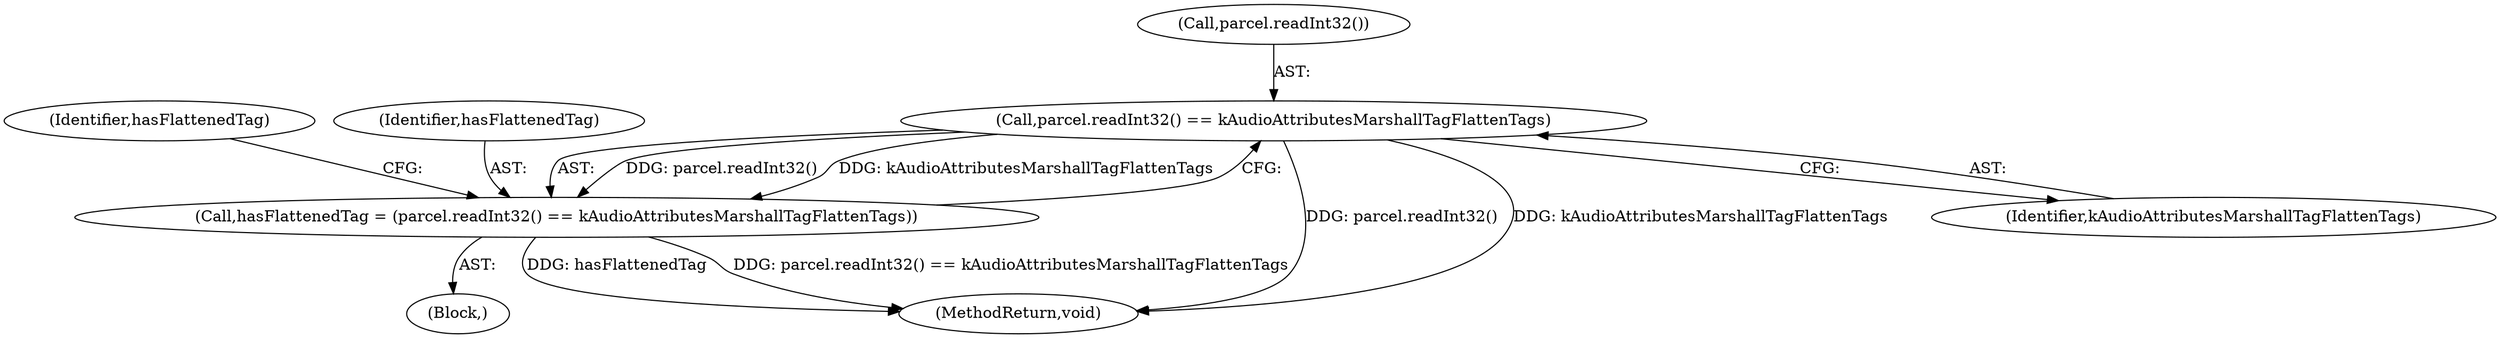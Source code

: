 digraph "0_Android_3944c65637dfed14a5a895685edfa4bacaf9f76e@API" {
"1000135" [label="(Call,parcel.readInt32() == kAudioAttributesMarshallTagFlattenTags)"];
"1000133" [label="(Call,hasFlattenedTag = (parcel.readInt32() == kAudioAttributesMarshallTagFlattenTags))"];
"1000139" [label="(Identifier,hasFlattenedTag)"];
"1000133" [label="(Call,hasFlattenedTag = (parcel.readInt32() == kAudioAttributesMarshallTagFlattenTags))"];
"1000134" [label="(Identifier,hasFlattenedTag)"];
"1000103" [label="(Block,)"];
"1000202" [label="(MethodReturn,void)"];
"1000136" [label="(Call,parcel.readInt32())"];
"1000135" [label="(Call,parcel.readInt32() == kAudioAttributesMarshallTagFlattenTags)"];
"1000137" [label="(Identifier,kAudioAttributesMarshallTagFlattenTags)"];
"1000135" -> "1000133"  [label="AST: "];
"1000135" -> "1000137"  [label="CFG: "];
"1000136" -> "1000135"  [label="AST: "];
"1000137" -> "1000135"  [label="AST: "];
"1000133" -> "1000135"  [label="CFG: "];
"1000135" -> "1000202"  [label="DDG: parcel.readInt32()"];
"1000135" -> "1000202"  [label="DDG: kAudioAttributesMarshallTagFlattenTags"];
"1000135" -> "1000133"  [label="DDG: parcel.readInt32()"];
"1000135" -> "1000133"  [label="DDG: kAudioAttributesMarshallTagFlattenTags"];
"1000133" -> "1000103"  [label="AST: "];
"1000134" -> "1000133"  [label="AST: "];
"1000139" -> "1000133"  [label="CFG: "];
"1000133" -> "1000202"  [label="DDG: hasFlattenedTag"];
"1000133" -> "1000202"  [label="DDG: parcel.readInt32() == kAudioAttributesMarshallTagFlattenTags"];
}
